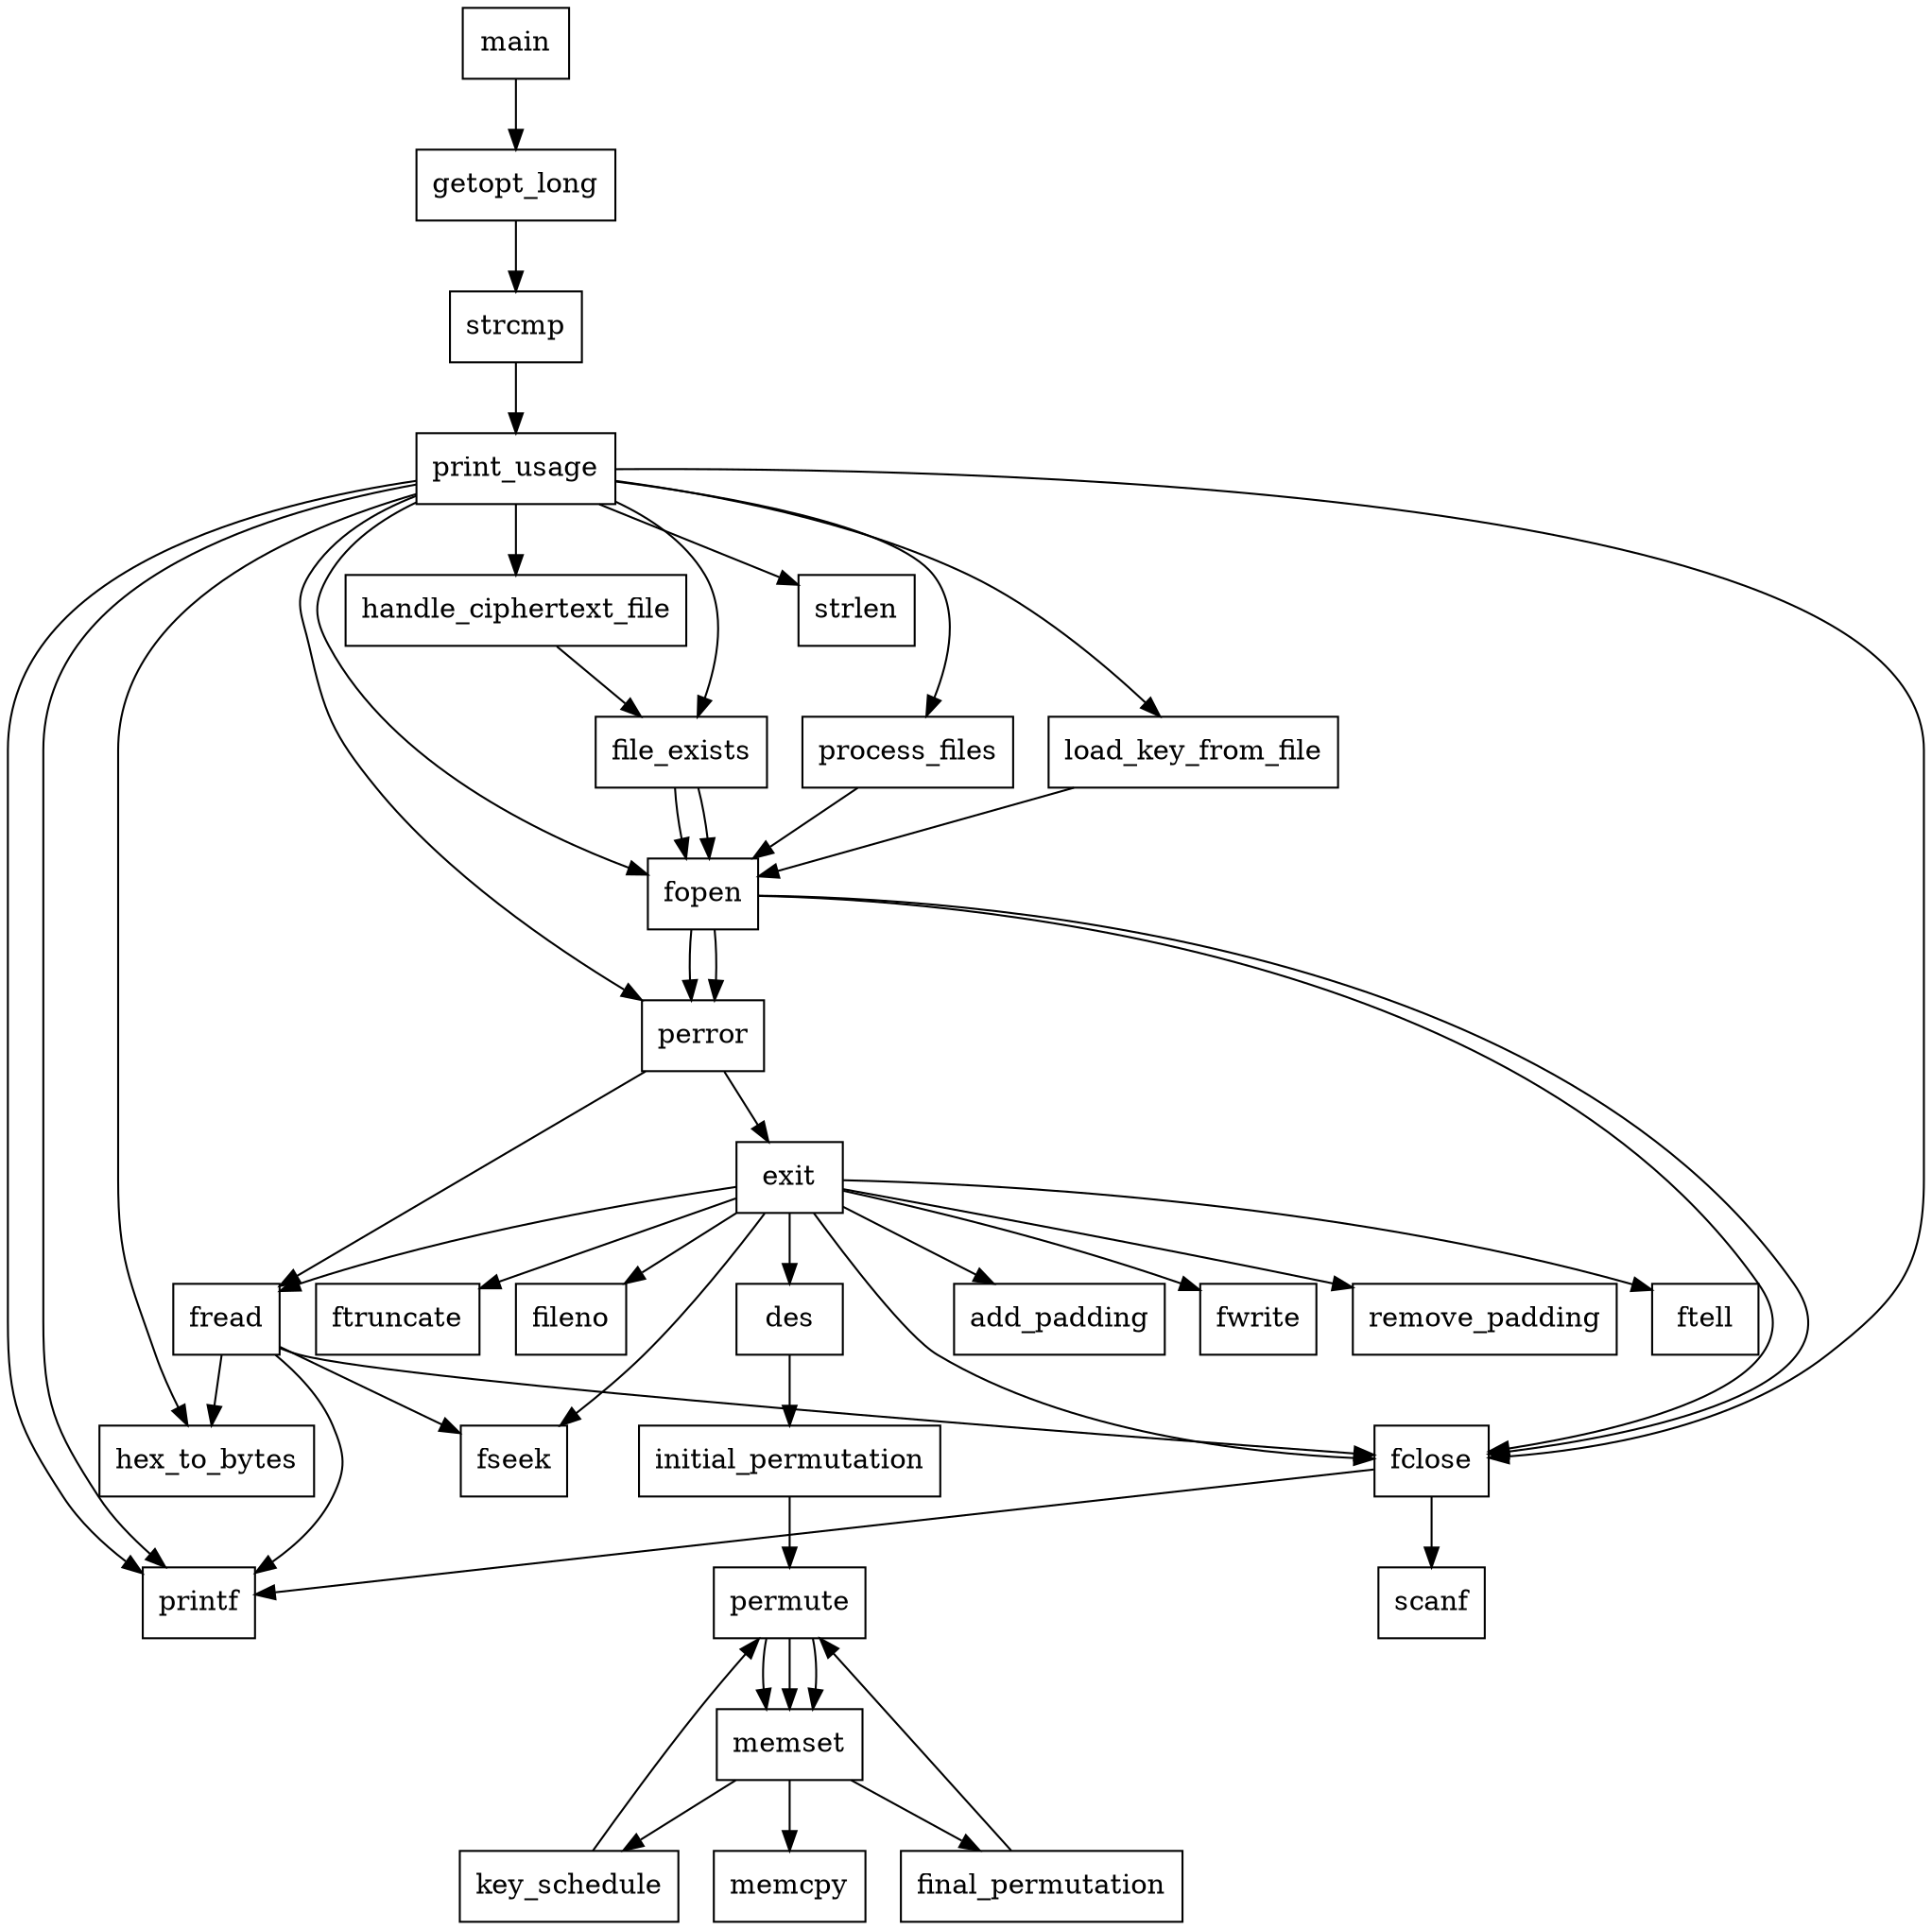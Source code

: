 digraph CallGraph {
    node [shape=box];
    "main" -> "getopt_long";
    "getopt_long" -> "strcmp";
    "strcmp" -> "print_usage";
    "print_usage" -> "printf";
    "print_usage" -> "printf";
    "print_usage" -> "load_key_from_file";
    "load_key_from_file" -> "fopen";
    "fopen" -> "perror";
    "perror" -> "fread";
    "fread" -> "fclose";
    "fread" -> "fseek";
    "fread" -> "hex_to_bytes";
    "fread" -> "printf";
    "print_usage" -> "strlen";
    "print_usage" -> "hex_to_bytes";
    "print_usage" -> "file_exists";
    "file_exists" -> "fopen";
    "fopen" -> "fclose";
    "print_usage" -> "handle_ciphertext_file";
    "handle_ciphertext_file" -> "file_exists";
    "file_exists" -> "fopen";
    "fopen" -> "fclose";
    "fclose" -> "printf";
    "fclose" -> "scanf";
    "print_usage" -> "fopen";
    "print_usage" -> "perror";
    "print_usage" -> "fclose";
    "print_usage" -> "process_files";
    "process_files" -> "fopen";
    "fopen" -> "perror";
    "perror" -> "exit";
    "exit" -> "fclose";
    "exit" -> "fread";
    "exit" -> "add_padding";
    "exit" -> "des";
    "des" -> "initial_permutation";
    "initial_permutation" -> "permute";
    "permute" -> "memset";
    "memset" -> "memcpy";
    "memset" -> "key_schedule";
    "key_schedule" -> "permute";
    "permute" -> "memset";
    "memset" -> "final_permutation";
    "final_permutation" -> "permute";
    "permute" -> "memset";
    "exit" -> "fwrite";
    "exit" -> "fseek";
    "exit" -> "remove_padding";
    "exit" -> "ftell";
    "exit" -> "ftruncate";
    "exit" -> "fileno";
}
